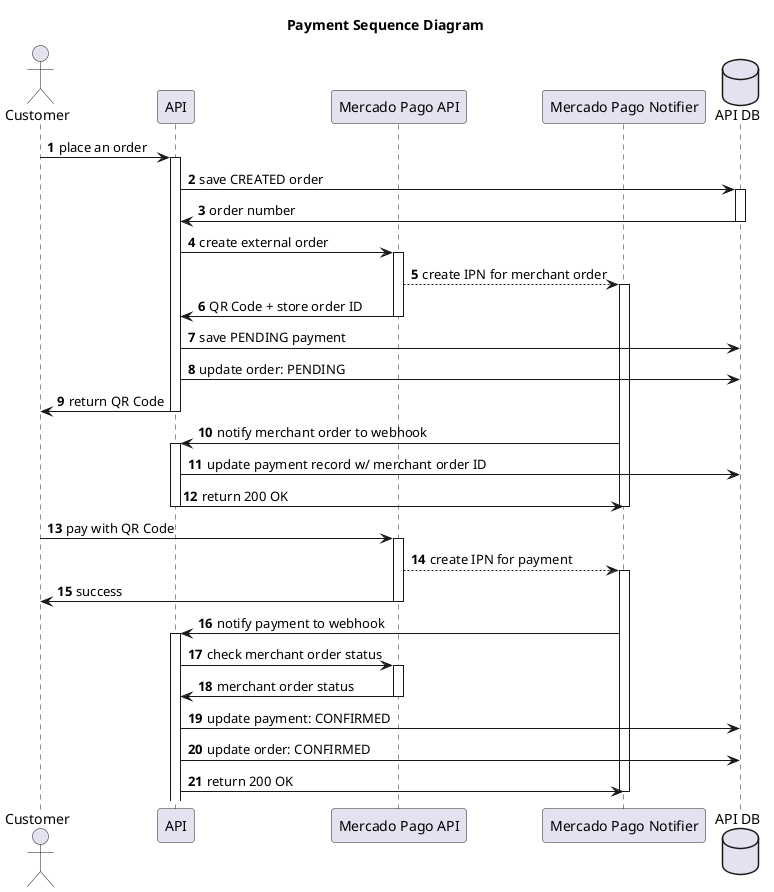 @startuml

title Payment Sequence Diagram

actor Customer as customer
participant API as api
participant "Mercado Pago API" as mercado_pago_api
participant "Mercado Pago Notifier" as mercado_pago_notifier
database "API DB" as db

autonumber

customer -> api: place an order
activate api
api -> db: save CREATED order
activate db
db -> api: order number
deactivate db
api -> mercado_pago_api: create external order
activate mercado_pago_api
mercado_pago_api --> mercado_pago_notifier: create IPN for merchant order
activate mercado_pago_notifier
mercado_pago_api -> api: QR Code + store order ID
deactivate mercado_pago_api
api -> db: save PENDING payment
api -> db: update order: PENDING
api -> customer: return QR Code
deactivate api
mercado_pago_notifier -> api: notify merchant order to webhook
activate api
api -> db: update payment record w/ merchant order ID
api -> mercado_pago_notifier: return 200 OK
deactivate api
deactivate mercado_pago_notifier
customer -> mercado_pago_api: pay with QR Code
activate mercado_pago_api
mercado_pago_api --> mercado_pago_notifier: create IPN for payment
activate mercado_pago_notifier
mercado_pago_api -> customer: success
deactivate mercado_pago_api
mercado_pago_notifier -> api: notify payment to webhook
activate api
api -> mercado_pago_api: check merchant order status
activate mercado_pago_api
mercado_pago_api -> api: merchant order status
deactivate mercado_pago_api
api -> db: update payment: CONFIRMED
api -> db: update order: CONFIRMED
api -> mercado_pago_notifier: return 200 OK
deactivate mercado_pago_notifier

@enduml
